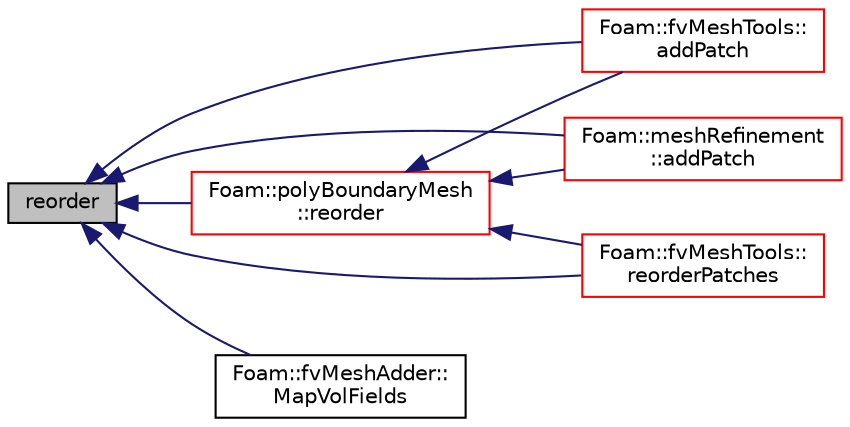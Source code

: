 digraph "reorder"
{
  bgcolor="transparent";
  edge [fontname="Helvetica",fontsize="10",labelfontname="Helvetica",labelfontsize="10"];
  node [fontname="Helvetica",fontsize="10",shape=record];
  rankdir="LR";
  Node1 [label="reorder",height=0.2,width=0.4,color="black", fillcolor="grey75", style="filled", fontcolor="black"];
  Node1 -> Node2 [dir="back",color="midnightblue",fontsize="10",style="solid",fontname="Helvetica"];
  Node2 [label="Foam::fvMeshTools::\laddPatch",height=0.2,width=0.4,color="red",URL="$a00899.html#a590f160ae7ad17fa6394045ac077b9bf",tooltip="Add patch. Inserts patch before all processor patches. "];
  Node1 -> Node3 [dir="back",color="midnightblue",fontsize="10",style="solid",fontname="Helvetica"];
  Node3 [label="Foam::meshRefinement\l::addPatch",height=0.2,width=0.4,color="red",URL="$a01509.html#a7648b2de2bf053048ba38532a8cf73a1",tooltip="Helper:add patch to mesh. Update all registered fields. "];
  Node1 -> Node4 [dir="back",color="midnightblue",fontsize="10",style="solid",fontname="Helvetica"];
  Node4 [label="Foam::fvMeshAdder::\lMapVolFields",height=0.2,width=0.4,color="black",URL="$a00893.html#a46a9dc762edc65a8de2d5f8e47dca058",tooltip="Map all volFields of Type. "];
  Node1 -> Node5 [dir="back",color="midnightblue",fontsize="10",style="solid",fontname="Helvetica"];
  Node5 [label="Foam::polyBoundaryMesh\l::reorder",height=0.2,width=0.4,color="red",URL="$a01953.html#a95c28578fe12550673a1a0917d8fb7f7",tooltip="Reorders patches. Ordering does not have to be done in. "];
  Node5 -> Node2 [dir="back",color="midnightblue",fontsize="10",style="solid",fontname="Helvetica"];
  Node5 -> Node3 [dir="back",color="midnightblue",fontsize="10",style="solid",fontname="Helvetica"];
  Node5 -> Node6 [dir="back",color="midnightblue",fontsize="10",style="solid",fontname="Helvetica"];
  Node6 [label="Foam::fvMeshTools::\lreorderPatches",height=0.2,width=0.4,color="red",URL="$a00899.html#a18d7d3895abc0ab81c525bd81ba69a9c",tooltip="Reorder and remove trailing patches. If validBoundary call is parallel. "];
  Node1 -> Node6 [dir="back",color="midnightblue",fontsize="10",style="solid",fontname="Helvetica"];
}
